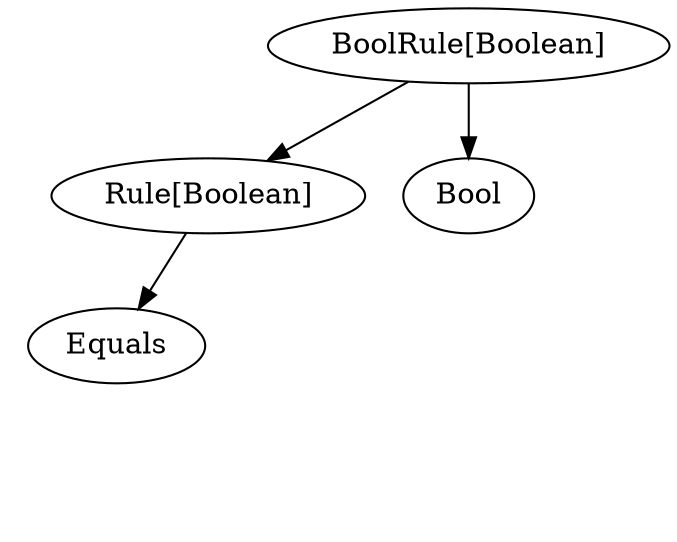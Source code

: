 digraph {
    splines=true

    BoolRuleBool[label="BoolRule[Boolean]" class="operator"]
    RuleBool[label="Rule[Boolean]" class="operator"]
    RuleInt[label="Rule[Int]" class="operator" style="invis"]

    And[style="invis"]
    Equals
    Bool

    BoolRuleBool -> RuleBool[class="relies"]
    BoolRuleBool -> Bool
    Equals -> RuleInt[class="relies" style="invis"]
    RuleBool -> And[style="invis"]
    RuleBool -> Equals
    And -> RuleBool[class="relies" style="invis"]
    And -> BoolRuleBool[class="relies" style="invis"]
}
